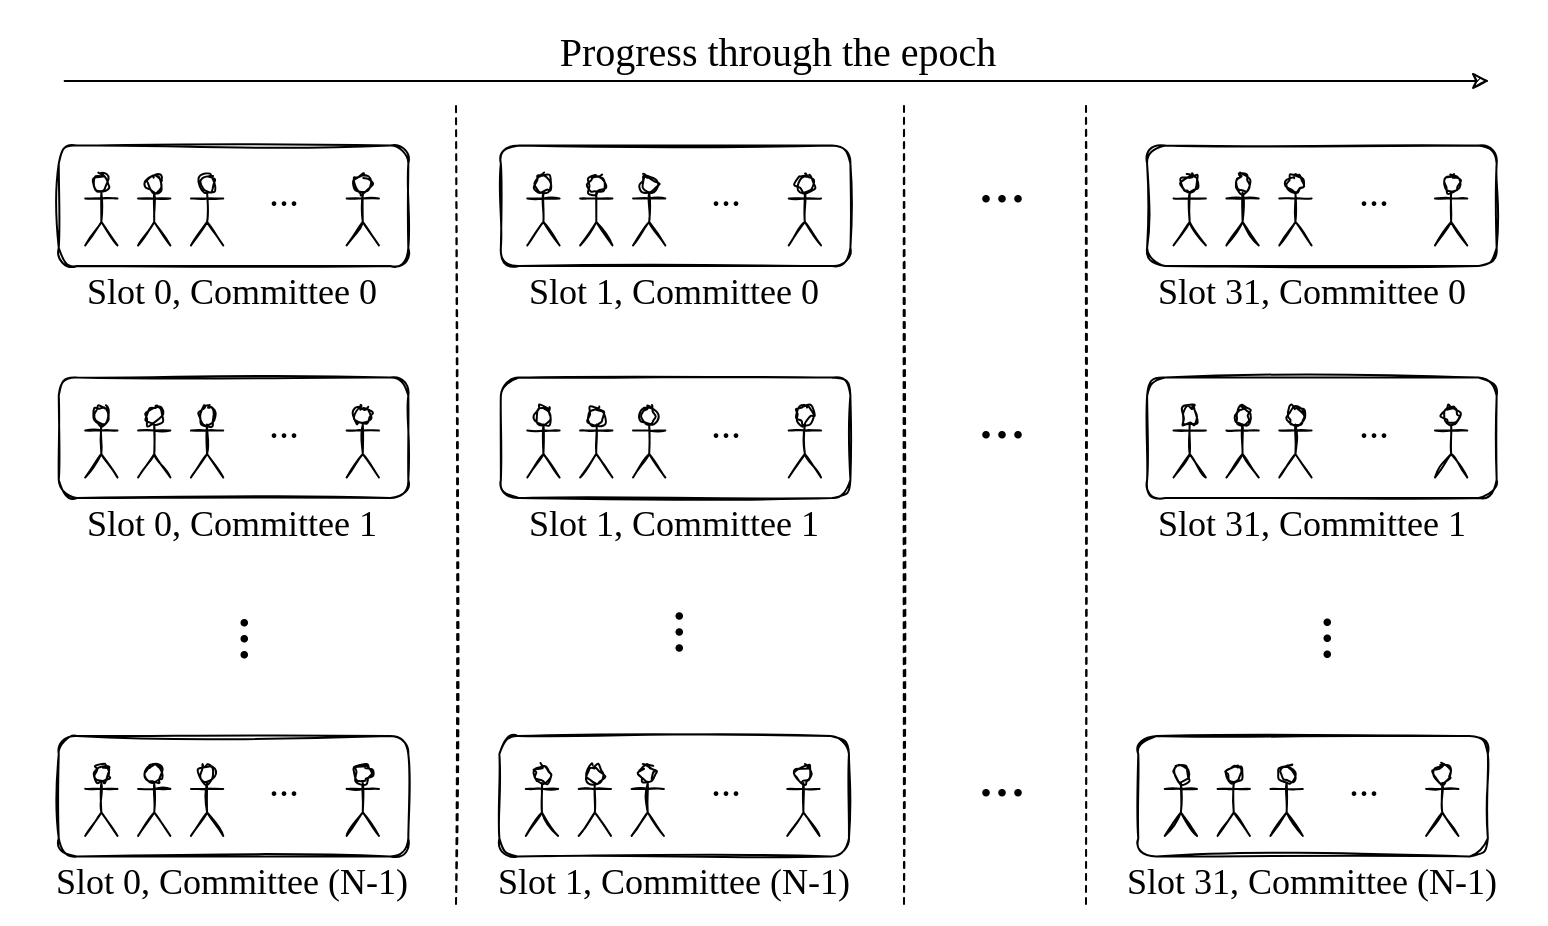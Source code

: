 <mxfile version="20.0.4" type="github">
  <diagram name="all" id="yjzHrt2KiwfoHxwn7fsB">
    <mxGraphModel dx="2062" dy="1091" grid="1" gridSize="10" guides="1" tooltips="1" connect="1" arrows="1" fold="1" page="1" pageScale="1" pageWidth="850" pageHeight="1100" math="0" shadow="0">
      <root>
        <mxCell id="AhHYrD_jLXWVPU9GXJPQ-0" />
        <mxCell id="AhHYrD_jLXWVPU9GXJPQ-1" parent="AhHYrD_jLXWVPU9GXJPQ-0" />
        <mxCell id="4IdpGxViCFuvlN3iOuEt-2" value="" style="endArrow=none;dashed=1;html=1;rounded=0;sketch=1;fontFamily=Gloria Hallelujah;fontSource=https%3A%2F%2Ffonts.googleapis.com%2Fcss%3Ffamily%3DGloria%2BHallelujah;fontSize=32;" parent="AhHYrD_jLXWVPU9GXJPQ-1" edge="1">
          <mxGeometry width="50" height="50" relative="1" as="geometry">
            <mxPoint x="492" y="500" as="sourcePoint" />
            <mxPoint x="492" y="100" as="targetPoint" />
          </mxGeometry>
        </mxCell>
        <mxCell id="AhHYrD_jLXWVPU9GXJPQ-2" value="&lt;font style=&quot;font-size: 32px;&quot; data-font-src=&quot;https://fonts.googleapis.com/css?family=Gloria+Hallelujah&quot; face=&quot;Gloria Hallelujah&quot;&gt;...&lt;/font&gt;" style="text;html=1;strokeColor=none;fillColor=none;align=center;verticalAlign=middle;whiteSpace=wrap;rounded=0;sketch=1;fontSize=32;" parent="AhHYrD_jLXWVPU9GXJPQ-1" vertex="1">
          <mxGeometry x="496.78" y="116.375" width="88.125" height="44.062" as="geometry" />
        </mxCell>
        <mxCell id="AhHYrD_jLXWVPU9GXJPQ-3" value="&lt;font style=&quot;font-size: 32px;&quot; data-font-src=&quot;https://fonts.googleapis.com/css?family=Gloria+Hallelujah&quot; face=&quot;Gloria Hallelujah&quot;&gt;...&lt;/font&gt;" style="text;html=1;strokeColor=none;fillColor=none;align=center;verticalAlign=middle;whiteSpace=wrap;rounded=0;sketch=1;fontSize=32;" parent="AhHYrD_jLXWVPU9GXJPQ-1" vertex="1">
          <mxGeometry x="496.78" y="233.875" width="88.125" height="44.062" as="geometry" />
        </mxCell>
        <mxCell id="AhHYrD_jLXWVPU9GXJPQ-4" value="&lt;font style=&quot;font-size: 32px;&quot; data-font-src=&quot;https://fonts.googleapis.com/css?family=Gloria+Hallelujah&quot; face=&quot;Gloria Hallelujah&quot;&gt;...&lt;/font&gt;" style="text;html=1;strokeColor=none;fillColor=none;align=center;verticalAlign=middle;whiteSpace=wrap;rounded=0;sketch=1;fontSize=32;" parent="AhHYrD_jLXWVPU9GXJPQ-1" vertex="1">
          <mxGeometry x="496.78" y="413.062" width="88.125" height="44.062" as="geometry" />
        </mxCell>
        <mxCell id="AhHYrD_jLXWVPU9GXJPQ-5" value="&lt;font style=&quot;font-size: 32px;&quot; data-font-src=&quot;https://fonts.googleapis.com/css?family=Gloria+Hallelujah&quot; face=&quot;Gloria Hallelujah&quot;&gt;...&lt;/font&gt;" style="text;html=1;strokeColor=none;fillColor=none;align=center;verticalAlign=middle;whiteSpace=wrap;rounded=0;sketch=1;fontSize=32;rotation=90;" parent="AhHYrD_jLXWVPU9GXJPQ-1" vertex="1">
          <mxGeometry x="128.125" y="345.5" width="88.125" height="44.062" as="geometry" />
        </mxCell>
        <mxCell id="AhHYrD_jLXWVPU9GXJPQ-6" value="&lt;font style=&quot;font-size: 32px;&quot; data-font-src=&quot;https://fonts.googleapis.com/css?family=Gloria+Hallelujah&quot; face=&quot;Gloria Hallelujah&quot;&gt;...&lt;/font&gt;" style="text;html=1;strokeColor=none;fillColor=none;align=center;verticalAlign=middle;whiteSpace=wrap;rounded=0;sketch=1;fontSize=32;rotation=90;" parent="AhHYrD_jLXWVPU9GXJPQ-1" vertex="1">
          <mxGeometry x="345.499" y="342.562" width="88.125" height="44.062" as="geometry" />
        </mxCell>
        <mxCell id="AhHYrD_jLXWVPU9GXJPQ-7" value="&lt;font style=&quot;font-size: 32px;&quot; data-font-src=&quot;https://fonts.googleapis.com/css?family=Gloria+Hallelujah&quot; face=&quot;Gloria Hallelujah&quot;&gt;...&lt;/font&gt;" style="text;html=1;strokeColor=none;fillColor=none;align=center;verticalAlign=middle;whiteSpace=wrap;rounded=0;sketch=1;fontSize=32;rotation=90;" parent="AhHYrD_jLXWVPU9GXJPQ-1" vertex="1">
          <mxGeometry x="669.357" y="345.5" width="88.125" height="44.062" as="geometry" />
        </mxCell>
        <mxCell id="AhHYrD_jLXWVPU9GXJPQ-8" value="" style="endArrow=none;dashed=1;html=1;rounded=0;sketch=1;fontFamily=Gloria Hallelujah;fontSource=https%3A%2F%2Ffonts.googleapis.com%2Fcss%3Ffamily%3DGloria%2BHallelujah;fontSize=32;" parent="AhHYrD_jLXWVPU9GXJPQ-1" edge="1">
          <mxGeometry width="50" height="50" relative="1" as="geometry">
            <mxPoint x="268" y="500" as="sourcePoint" />
            <mxPoint x="268" y="100" as="targetPoint" />
          </mxGeometry>
        </mxCell>
        <mxCell id="AhHYrD_jLXWVPU9GXJPQ-9" value="" style="group" parent="AhHYrD_jLXWVPU9GXJPQ-1" vertex="1" connectable="0">
          <mxGeometry x="40" y="120.781" width="232.062" height="94" as="geometry" />
        </mxCell>
        <mxCell id="AhHYrD_jLXWVPU9GXJPQ-10" value="" style="rounded=1;whiteSpace=wrap;html=1;sketch=1;" parent="AhHYrD_jLXWVPU9GXJPQ-9" vertex="1">
          <mxGeometry x="29.375" width="174.781" height="60.219" as="geometry" />
        </mxCell>
        <mxCell id="AhHYrD_jLXWVPU9GXJPQ-11" value="&lt;font style=&quot;font-size: 20px;&quot; data-font-src=&quot;https://fonts.googleapis.com/css?family=Gloria+Hallelujah&quot; face=&quot;Gloria Hallelujah&quot;&gt;...&lt;/font&gt;" style="text;html=1;strokeColor=none;fillColor=none;align=center;verticalAlign=middle;whiteSpace=wrap;rounded=0;sketch=1;" parent="AhHYrD_jLXWVPU9GXJPQ-9" vertex="1">
          <mxGeometry x="98.406" width="88.125" height="44.062" as="geometry" />
        </mxCell>
        <mxCell id="AhHYrD_jLXWVPU9GXJPQ-12" value="" style="shape=umlActor;verticalLabelPosition=bottom;verticalAlign=top;html=1;outlineConnect=0;sketch=1;" parent="AhHYrD_jLXWVPU9GXJPQ-9" vertex="1">
          <mxGeometry x="42.594" y="14.688" width="16.156" height="35.25" as="geometry" />
        </mxCell>
        <mxCell id="AhHYrD_jLXWVPU9GXJPQ-13" value="&lt;font style=&quot;font-size: 18px;&quot;&gt;Slot 0, Committee 0&lt;/font&gt;" style="text;html=1;strokeColor=none;fillColor=none;align=center;verticalAlign=middle;whiteSpace=wrap;rounded=0;sketch=1;fontFamily=Gloria Hallelujah;fontSource=https%3A%2F%2Ffonts.googleapis.com%2Fcss%3Ffamily%3DGloria%2BHallelujah;fontSize=20;" parent="AhHYrD_jLXWVPU9GXJPQ-9" vertex="1">
          <mxGeometry y="49.938" width="232.062" height="44.062" as="geometry" />
        </mxCell>
        <mxCell id="AhHYrD_jLXWVPU9GXJPQ-14" value="" style="shape=umlActor;verticalLabelPosition=bottom;verticalAlign=top;html=1;outlineConnect=0;sketch=1;" parent="AhHYrD_jLXWVPU9GXJPQ-9" vertex="1">
          <mxGeometry x="69.031" y="14.688" width="16.156" height="35.25" as="geometry" />
        </mxCell>
        <mxCell id="AhHYrD_jLXWVPU9GXJPQ-15" value="" style="shape=umlActor;verticalLabelPosition=bottom;verticalAlign=top;html=1;outlineConnect=0;sketch=1;" parent="AhHYrD_jLXWVPU9GXJPQ-9" vertex="1">
          <mxGeometry x="95.468" y="14.688" width="16.156" height="35.25" as="geometry" />
        </mxCell>
        <mxCell id="AhHYrD_jLXWVPU9GXJPQ-16" value="" style="shape=umlActor;verticalLabelPosition=bottom;verticalAlign=top;html=1;outlineConnect=0;sketch=1;" parent="AhHYrD_jLXWVPU9GXJPQ-9" vertex="1">
          <mxGeometry x="173.312" y="14.688" width="16.156" height="35.25" as="geometry" />
        </mxCell>
        <mxCell id="AhHYrD_jLXWVPU9GXJPQ-17" value="" style="group" parent="AhHYrD_jLXWVPU9GXJPQ-1" vertex="1" connectable="0">
          <mxGeometry x="40" y="236.812" width="232.062" height="94" as="geometry" />
        </mxCell>
        <mxCell id="AhHYrD_jLXWVPU9GXJPQ-18" value="" style="rounded=1;whiteSpace=wrap;html=1;sketch=1;" parent="AhHYrD_jLXWVPU9GXJPQ-17" vertex="1">
          <mxGeometry x="29.375" width="174.781" height="60.219" as="geometry" />
        </mxCell>
        <mxCell id="AhHYrD_jLXWVPU9GXJPQ-19" value="&lt;font style=&quot;font-size: 20px;&quot; data-font-src=&quot;https://fonts.googleapis.com/css?family=Gloria+Hallelujah&quot; face=&quot;Gloria Hallelujah&quot;&gt;...&lt;/font&gt;" style="text;html=1;strokeColor=none;fillColor=none;align=center;verticalAlign=middle;whiteSpace=wrap;rounded=0;sketch=1;" parent="AhHYrD_jLXWVPU9GXJPQ-17" vertex="1">
          <mxGeometry x="98.406" width="88.125" height="44.062" as="geometry" />
        </mxCell>
        <mxCell id="AhHYrD_jLXWVPU9GXJPQ-20" value="" style="shape=umlActor;verticalLabelPosition=bottom;verticalAlign=top;html=1;outlineConnect=0;sketch=1;" parent="AhHYrD_jLXWVPU9GXJPQ-17" vertex="1">
          <mxGeometry x="42.594" y="14.688" width="16.156" height="35.25" as="geometry" />
        </mxCell>
        <mxCell id="AhHYrD_jLXWVPU9GXJPQ-21" value="&lt;font style=&quot;font-size: 18px;&quot;&gt;Slot 0, Committee 1&lt;br&gt;&lt;/font&gt;" style="text;html=1;strokeColor=none;fillColor=none;align=center;verticalAlign=middle;whiteSpace=wrap;rounded=0;sketch=1;fontFamily=Gloria Hallelujah;fontSource=https%3A%2F%2Ffonts.googleapis.com%2Fcss%3Ffamily%3DGloria%2BHallelujah;fontSize=20;" parent="AhHYrD_jLXWVPU9GXJPQ-17" vertex="1">
          <mxGeometry y="49.938" width="232.062" height="44.062" as="geometry" />
        </mxCell>
        <mxCell id="AhHYrD_jLXWVPU9GXJPQ-22" value="" style="shape=umlActor;verticalLabelPosition=bottom;verticalAlign=top;html=1;outlineConnect=0;sketch=1;" parent="AhHYrD_jLXWVPU9GXJPQ-17" vertex="1">
          <mxGeometry x="69.031" y="14.688" width="16.156" height="35.25" as="geometry" />
        </mxCell>
        <mxCell id="AhHYrD_jLXWVPU9GXJPQ-23" value="" style="shape=umlActor;verticalLabelPosition=bottom;verticalAlign=top;html=1;outlineConnect=0;sketch=1;" parent="AhHYrD_jLXWVPU9GXJPQ-17" vertex="1">
          <mxGeometry x="95.468" y="14.688" width="16.156" height="35.25" as="geometry" />
        </mxCell>
        <mxCell id="AhHYrD_jLXWVPU9GXJPQ-24" value="" style="shape=umlActor;verticalLabelPosition=bottom;verticalAlign=top;html=1;outlineConnect=0;sketch=1;" parent="AhHYrD_jLXWVPU9GXJPQ-17" vertex="1">
          <mxGeometry x="173.312" y="14.688" width="16.156" height="35.25" as="geometry" />
        </mxCell>
        <mxCell id="AhHYrD_jLXWVPU9GXJPQ-25" value="" style="group" parent="AhHYrD_jLXWVPU9GXJPQ-1" vertex="1" connectable="0">
          <mxGeometry x="40" y="416" width="232.062" height="94" as="geometry" />
        </mxCell>
        <mxCell id="AhHYrD_jLXWVPU9GXJPQ-26" value="" style="rounded=1;whiteSpace=wrap;html=1;sketch=1;" parent="AhHYrD_jLXWVPU9GXJPQ-25" vertex="1">
          <mxGeometry x="29.375" width="174.781" height="60.219" as="geometry" />
        </mxCell>
        <mxCell id="AhHYrD_jLXWVPU9GXJPQ-27" value="&lt;font style=&quot;font-size: 20px;&quot; data-font-src=&quot;https://fonts.googleapis.com/css?family=Gloria+Hallelujah&quot; face=&quot;Gloria Hallelujah&quot;&gt;...&lt;/font&gt;" style="text;html=1;strokeColor=none;fillColor=none;align=center;verticalAlign=middle;whiteSpace=wrap;rounded=0;sketch=1;" parent="AhHYrD_jLXWVPU9GXJPQ-25" vertex="1">
          <mxGeometry x="98.406" width="88.125" height="44.062" as="geometry" />
        </mxCell>
        <mxCell id="AhHYrD_jLXWVPU9GXJPQ-28" value="" style="shape=umlActor;verticalLabelPosition=bottom;verticalAlign=top;html=1;outlineConnect=0;sketch=1;" parent="AhHYrD_jLXWVPU9GXJPQ-25" vertex="1">
          <mxGeometry x="42.594" y="14.688" width="16.156" height="35.25" as="geometry" />
        </mxCell>
        <mxCell id="AhHYrD_jLXWVPU9GXJPQ-29" value="&lt;font style=&quot;font-size: 18px;&quot;&gt;Slot 0, Committee (N-1)&lt;br&gt;&lt;/font&gt;" style="text;html=1;strokeColor=none;fillColor=none;align=center;verticalAlign=middle;whiteSpace=wrap;rounded=0;sketch=1;fontFamily=Gloria Hallelujah;fontSource=https%3A%2F%2Ffonts.googleapis.com%2Fcss%3Ffamily%3DGloria%2BHallelujah;fontSize=20;" parent="AhHYrD_jLXWVPU9GXJPQ-25" vertex="1">
          <mxGeometry y="49.938" width="232.062" height="44.062" as="geometry" />
        </mxCell>
        <mxCell id="AhHYrD_jLXWVPU9GXJPQ-30" value="" style="shape=umlActor;verticalLabelPosition=bottom;verticalAlign=top;html=1;outlineConnect=0;sketch=1;" parent="AhHYrD_jLXWVPU9GXJPQ-25" vertex="1">
          <mxGeometry x="69.031" y="14.688" width="16.156" height="35.25" as="geometry" />
        </mxCell>
        <mxCell id="AhHYrD_jLXWVPU9GXJPQ-31" value="" style="shape=umlActor;verticalLabelPosition=bottom;verticalAlign=top;html=1;outlineConnect=0;sketch=1;" parent="AhHYrD_jLXWVPU9GXJPQ-25" vertex="1">
          <mxGeometry x="95.468" y="14.688" width="16.156" height="35.25" as="geometry" />
        </mxCell>
        <mxCell id="AhHYrD_jLXWVPU9GXJPQ-32" value="" style="shape=umlActor;verticalLabelPosition=bottom;verticalAlign=top;html=1;outlineConnect=0;sketch=1;" parent="AhHYrD_jLXWVPU9GXJPQ-25" vertex="1">
          <mxGeometry x="173.312" y="14.688" width="16.156" height="35.25" as="geometry" />
        </mxCell>
        <mxCell id="AhHYrD_jLXWVPU9GXJPQ-33" value="" style="group" parent="AhHYrD_jLXWVPU9GXJPQ-1" vertex="1" connectable="0">
          <mxGeometry x="261.046" y="416" width="232.062" height="94" as="geometry" />
        </mxCell>
        <mxCell id="AhHYrD_jLXWVPU9GXJPQ-34" value="" style="rounded=1;whiteSpace=wrap;html=1;sketch=1;" parent="AhHYrD_jLXWVPU9GXJPQ-33" vertex="1">
          <mxGeometry x="28.641" width="174.781" height="60.219" as="geometry" />
        </mxCell>
        <mxCell id="AhHYrD_jLXWVPU9GXJPQ-35" value="&lt;font style=&quot;font-size: 20px;&quot; data-font-src=&quot;https://fonts.googleapis.com/css?family=Gloria+Hallelujah&quot; face=&quot;Gloria Hallelujah&quot;&gt;...&lt;/font&gt;" style="text;html=1;strokeColor=none;fillColor=none;align=center;verticalAlign=middle;whiteSpace=wrap;rounded=0;sketch=1;" parent="AhHYrD_jLXWVPU9GXJPQ-33" vertex="1">
          <mxGeometry x="97.672" width="88.125" height="44.062" as="geometry" />
        </mxCell>
        <mxCell id="AhHYrD_jLXWVPU9GXJPQ-36" value="" style="shape=umlActor;verticalLabelPosition=bottom;verticalAlign=top;html=1;outlineConnect=0;sketch=1;" parent="AhHYrD_jLXWVPU9GXJPQ-33" vertex="1">
          <mxGeometry x="41.859" y="14.688" width="16.156" height="35.25" as="geometry" />
        </mxCell>
        <mxCell id="AhHYrD_jLXWVPU9GXJPQ-37" value="" style="shape=umlActor;verticalLabelPosition=bottom;verticalAlign=top;html=1;outlineConnect=0;sketch=1;" parent="AhHYrD_jLXWVPU9GXJPQ-33" vertex="1">
          <mxGeometry x="68.297" y="14.688" width="16.156" height="35.25" as="geometry" />
        </mxCell>
        <mxCell id="AhHYrD_jLXWVPU9GXJPQ-38" value="" style="shape=umlActor;verticalLabelPosition=bottom;verticalAlign=top;html=1;outlineConnect=0;sketch=1;" parent="AhHYrD_jLXWVPU9GXJPQ-33" vertex="1">
          <mxGeometry x="94.734" y="14.688" width="16.156" height="35.25" as="geometry" />
        </mxCell>
        <mxCell id="AhHYrD_jLXWVPU9GXJPQ-39" value="" style="shape=umlActor;verticalLabelPosition=bottom;verticalAlign=top;html=1;outlineConnect=0;sketch=1;" parent="AhHYrD_jLXWVPU9GXJPQ-33" vertex="1">
          <mxGeometry x="172.578" y="14.688" width="16.156" height="35.25" as="geometry" />
        </mxCell>
        <mxCell id="AhHYrD_jLXWVPU9GXJPQ-40" value="&lt;font style=&quot;font-size: 18px;&quot;&gt;Slot 1, Committee (N-1)&lt;br&gt;&lt;/font&gt;" style="text;html=1;strokeColor=none;fillColor=none;align=center;verticalAlign=middle;whiteSpace=wrap;rounded=0;sketch=1;fontFamily=Gloria Hallelujah;fontSource=https%3A%2F%2Ffonts.googleapis.com%2Fcss%3Ffamily%3DGloria%2BHallelujah;fontSize=20;" parent="AhHYrD_jLXWVPU9GXJPQ-33" vertex="1">
          <mxGeometry y="49.938" width="232.062" height="44.062" as="geometry" />
        </mxCell>
        <mxCell id="AhHYrD_jLXWVPU9GXJPQ-41" value="" style="group" parent="AhHYrD_jLXWVPU9GXJPQ-1" vertex="1" connectable="0">
          <mxGeometry x="261.046" y="236.812" width="232.062" height="94" as="geometry" />
        </mxCell>
        <mxCell id="AhHYrD_jLXWVPU9GXJPQ-42" value="" style="rounded=1;whiteSpace=wrap;html=1;sketch=1;" parent="AhHYrD_jLXWVPU9GXJPQ-41" vertex="1">
          <mxGeometry x="29.375" width="174.781" height="60.219" as="geometry" />
        </mxCell>
        <mxCell id="AhHYrD_jLXWVPU9GXJPQ-43" value="&lt;font style=&quot;font-size: 20px;&quot; data-font-src=&quot;https://fonts.googleapis.com/css?family=Gloria+Hallelujah&quot; face=&quot;Gloria Hallelujah&quot;&gt;...&lt;/font&gt;" style="text;html=1;strokeColor=none;fillColor=none;align=center;verticalAlign=middle;whiteSpace=wrap;rounded=0;sketch=1;" parent="AhHYrD_jLXWVPU9GXJPQ-41" vertex="1">
          <mxGeometry x="98.406" width="88.125" height="44.062" as="geometry" />
        </mxCell>
        <mxCell id="AhHYrD_jLXWVPU9GXJPQ-44" value="" style="shape=umlActor;verticalLabelPosition=bottom;verticalAlign=top;html=1;outlineConnect=0;sketch=1;" parent="AhHYrD_jLXWVPU9GXJPQ-41" vertex="1">
          <mxGeometry x="42.594" y="14.688" width="16.156" height="35.25" as="geometry" />
        </mxCell>
        <mxCell id="AhHYrD_jLXWVPU9GXJPQ-45" value="&lt;font style=&quot;font-size: 18px;&quot;&gt;Slot 1, Committee 1&lt;br&gt;&lt;/font&gt;" style="text;html=1;strokeColor=none;fillColor=none;align=center;verticalAlign=middle;whiteSpace=wrap;rounded=0;sketch=1;fontFamily=Gloria Hallelujah;fontSource=https%3A%2F%2Ffonts.googleapis.com%2Fcss%3Ffamily%3DGloria%2BHallelujah;fontSize=20;" parent="AhHYrD_jLXWVPU9GXJPQ-41" vertex="1">
          <mxGeometry y="49.938" width="232.062" height="44.062" as="geometry" />
        </mxCell>
        <mxCell id="AhHYrD_jLXWVPU9GXJPQ-46" value="" style="shape=umlActor;verticalLabelPosition=bottom;verticalAlign=top;html=1;outlineConnect=0;sketch=1;" parent="AhHYrD_jLXWVPU9GXJPQ-41" vertex="1">
          <mxGeometry x="69.031" y="14.688" width="16.156" height="35.25" as="geometry" />
        </mxCell>
        <mxCell id="AhHYrD_jLXWVPU9GXJPQ-47" value="" style="shape=umlActor;verticalLabelPosition=bottom;verticalAlign=top;html=1;outlineConnect=0;sketch=1;" parent="AhHYrD_jLXWVPU9GXJPQ-41" vertex="1">
          <mxGeometry x="95.468" y="14.688" width="16.156" height="35.25" as="geometry" />
        </mxCell>
        <mxCell id="AhHYrD_jLXWVPU9GXJPQ-48" value="" style="shape=umlActor;verticalLabelPosition=bottom;verticalAlign=top;html=1;outlineConnect=0;sketch=1;" parent="AhHYrD_jLXWVPU9GXJPQ-41" vertex="1">
          <mxGeometry x="173.312" y="14.688" width="16.156" height="35.25" as="geometry" />
        </mxCell>
        <mxCell id="AhHYrD_jLXWVPU9GXJPQ-49" value="" style="group" parent="AhHYrD_jLXWVPU9GXJPQ-1" vertex="1" connectable="0">
          <mxGeometry x="261.046" y="120.781" width="232.062" height="94" as="geometry" />
        </mxCell>
        <mxCell id="AhHYrD_jLXWVPU9GXJPQ-50" value="" style="rounded=1;whiteSpace=wrap;html=1;sketch=1;" parent="AhHYrD_jLXWVPU9GXJPQ-49" vertex="1">
          <mxGeometry x="29.375" width="174.781" height="60.219" as="geometry" />
        </mxCell>
        <mxCell id="AhHYrD_jLXWVPU9GXJPQ-51" value="&lt;font style=&quot;font-size: 20px;&quot; data-font-src=&quot;https://fonts.googleapis.com/css?family=Gloria+Hallelujah&quot; face=&quot;Gloria Hallelujah&quot;&gt;...&lt;/font&gt;" style="text;html=1;strokeColor=none;fillColor=none;align=center;verticalAlign=middle;whiteSpace=wrap;rounded=0;sketch=1;" parent="AhHYrD_jLXWVPU9GXJPQ-49" vertex="1">
          <mxGeometry x="98.406" width="88.125" height="44.062" as="geometry" />
        </mxCell>
        <mxCell id="AhHYrD_jLXWVPU9GXJPQ-52" value="" style="shape=umlActor;verticalLabelPosition=bottom;verticalAlign=top;html=1;outlineConnect=0;sketch=1;" parent="AhHYrD_jLXWVPU9GXJPQ-49" vertex="1">
          <mxGeometry x="42.594" y="14.688" width="16.156" height="35.25" as="geometry" />
        </mxCell>
        <mxCell id="AhHYrD_jLXWVPU9GXJPQ-53" value="&lt;font style=&quot;font-size: 18px;&quot;&gt;Slot 1, Committee 0&lt;/font&gt;" style="text;html=1;strokeColor=none;fillColor=none;align=center;verticalAlign=middle;whiteSpace=wrap;rounded=0;sketch=1;fontFamily=Gloria Hallelujah;fontSource=https%3A%2F%2Ffonts.googleapis.com%2Fcss%3Ffamily%3DGloria%2BHallelujah;fontSize=20;" parent="AhHYrD_jLXWVPU9GXJPQ-49" vertex="1">
          <mxGeometry y="49.938" width="232.062" height="44.062" as="geometry" />
        </mxCell>
        <mxCell id="AhHYrD_jLXWVPU9GXJPQ-54" value="" style="shape=umlActor;verticalLabelPosition=bottom;verticalAlign=top;html=1;outlineConnect=0;sketch=1;" parent="AhHYrD_jLXWVPU9GXJPQ-49" vertex="1">
          <mxGeometry x="69.031" y="14.688" width="16.156" height="35.25" as="geometry" />
        </mxCell>
        <mxCell id="AhHYrD_jLXWVPU9GXJPQ-55" value="" style="shape=umlActor;verticalLabelPosition=bottom;verticalAlign=top;html=1;outlineConnect=0;sketch=1;" parent="AhHYrD_jLXWVPU9GXJPQ-49" vertex="1">
          <mxGeometry x="95.468" y="14.688" width="16.156" height="35.25" as="geometry" />
        </mxCell>
        <mxCell id="AhHYrD_jLXWVPU9GXJPQ-56" value="" style="shape=umlActor;verticalLabelPosition=bottom;verticalAlign=top;html=1;outlineConnect=0;sketch=1;" parent="AhHYrD_jLXWVPU9GXJPQ-49" vertex="1">
          <mxGeometry x="173.312" y="14.688" width="16.156" height="35.25" as="geometry" />
        </mxCell>
        <mxCell id="AhHYrD_jLXWVPU9GXJPQ-57" value="" style="group" parent="AhHYrD_jLXWVPU9GXJPQ-1" vertex="1" connectable="0">
          <mxGeometry x="580.498" y="416" width="232.062" height="94" as="geometry" />
        </mxCell>
        <mxCell id="AhHYrD_jLXWVPU9GXJPQ-58" value="" style="rounded=1;whiteSpace=wrap;html=1;sketch=1;" parent="AhHYrD_jLXWVPU9GXJPQ-57" vertex="1">
          <mxGeometry x="28.641" width="174.781" height="60.219" as="geometry" />
        </mxCell>
        <mxCell id="AhHYrD_jLXWVPU9GXJPQ-59" value="&lt;font style=&quot;font-size: 20px;&quot; data-font-src=&quot;https://fonts.googleapis.com/css?family=Gloria+Hallelujah&quot; face=&quot;Gloria Hallelujah&quot;&gt;...&lt;/font&gt;" style="text;html=1;strokeColor=none;fillColor=none;align=center;verticalAlign=middle;whiteSpace=wrap;rounded=0;sketch=1;" parent="AhHYrD_jLXWVPU9GXJPQ-57" vertex="1">
          <mxGeometry x="97.672" width="88.125" height="44.062" as="geometry" />
        </mxCell>
        <mxCell id="AhHYrD_jLXWVPU9GXJPQ-60" value="" style="shape=umlActor;verticalLabelPosition=bottom;verticalAlign=top;html=1;outlineConnect=0;sketch=1;" parent="AhHYrD_jLXWVPU9GXJPQ-57" vertex="1">
          <mxGeometry x="41.859" y="14.688" width="16.156" height="35.25" as="geometry" />
        </mxCell>
        <mxCell id="AhHYrD_jLXWVPU9GXJPQ-61" value="" style="shape=umlActor;verticalLabelPosition=bottom;verticalAlign=top;html=1;outlineConnect=0;sketch=1;" parent="AhHYrD_jLXWVPU9GXJPQ-57" vertex="1">
          <mxGeometry x="68.297" y="14.688" width="16.156" height="35.25" as="geometry" />
        </mxCell>
        <mxCell id="AhHYrD_jLXWVPU9GXJPQ-62" value="" style="shape=umlActor;verticalLabelPosition=bottom;verticalAlign=top;html=1;outlineConnect=0;sketch=1;" parent="AhHYrD_jLXWVPU9GXJPQ-57" vertex="1">
          <mxGeometry x="94.734" y="14.688" width="16.156" height="35.25" as="geometry" />
        </mxCell>
        <mxCell id="AhHYrD_jLXWVPU9GXJPQ-63" value="" style="shape=umlActor;verticalLabelPosition=bottom;verticalAlign=top;html=1;outlineConnect=0;sketch=1;" parent="AhHYrD_jLXWVPU9GXJPQ-57" vertex="1">
          <mxGeometry x="172.578" y="14.688" width="16.156" height="35.25" as="geometry" />
        </mxCell>
        <mxCell id="AhHYrD_jLXWVPU9GXJPQ-64" value="&lt;font style=&quot;font-size: 18px;&quot;&gt;Slot 31, Committee (N-1)&lt;br&gt;&lt;/font&gt;" style="text;html=1;strokeColor=none;fillColor=none;align=center;verticalAlign=middle;whiteSpace=wrap;rounded=0;sketch=1;fontFamily=Gloria Hallelujah;fontSource=https%3A%2F%2Ffonts.googleapis.com%2Fcss%3Ffamily%3DGloria%2BHallelujah;fontSize=20;" parent="AhHYrD_jLXWVPU9GXJPQ-57" vertex="1">
          <mxGeometry y="49.938" width="232.062" height="44.062" as="geometry" />
        </mxCell>
        <mxCell id="AhHYrD_jLXWVPU9GXJPQ-65" value="" style="group" parent="AhHYrD_jLXWVPU9GXJPQ-1" vertex="1" connectable="0">
          <mxGeometry x="580.498" y="236.812" width="232.062" height="94" as="geometry" />
        </mxCell>
        <mxCell id="AhHYrD_jLXWVPU9GXJPQ-66" value="" style="rounded=1;whiteSpace=wrap;html=1;sketch=1;" parent="AhHYrD_jLXWVPU9GXJPQ-65" vertex="1">
          <mxGeometry x="33.047" width="174.781" height="60.219" as="geometry" />
        </mxCell>
        <mxCell id="AhHYrD_jLXWVPU9GXJPQ-67" value="&lt;font style=&quot;font-size: 20px;&quot; data-font-src=&quot;https://fonts.googleapis.com/css?family=Gloria+Hallelujah&quot; face=&quot;Gloria Hallelujah&quot;&gt;...&lt;/font&gt;" style="text;html=1;strokeColor=none;fillColor=none;align=center;verticalAlign=middle;whiteSpace=wrap;rounded=0;sketch=1;" parent="AhHYrD_jLXWVPU9GXJPQ-65" vertex="1">
          <mxGeometry x="102.078" width="88.125" height="44.062" as="geometry" />
        </mxCell>
        <mxCell id="AhHYrD_jLXWVPU9GXJPQ-68" value="" style="shape=umlActor;verticalLabelPosition=bottom;verticalAlign=top;html=1;outlineConnect=0;sketch=1;" parent="AhHYrD_jLXWVPU9GXJPQ-65" vertex="1">
          <mxGeometry x="46.265" y="14.688" width="16.156" height="35.25" as="geometry" />
        </mxCell>
        <mxCell id="AhHYrD_jLXWVPU9GXJPQ-69" value="" style="shape=umlActor;verticalLabelPosition=bottom;verticalAlign=top;html=1;outlineConnect=0;sketch=1;" parent="AhHYrD_jLXWVPU9GXJPQ-65" vertex="1">
          <mxGeometry x="72.703" y="14.688" width="16.156" height="35.25" as="geometry" />
        </mxCell>
        <mxCell id="AhHYrD_jLXWVPU9GXJPQ-70" value="" style="shape=umlActor;verticalLabelPosition=bottom;verticalAlign=top;html=1;outlineConnect=0;sketch=1;" parent="AhHYrD_jLXWVPU9GXJPQ-65" vertex="1">
          <mxGeometry x="99.14" y="14.688" width="16.156" height="35.25" as="geometry" />
        </mxCell>
        <mxCell id="AhHYrD_jLXWVPU9GXJPQ-71" value="" style="shape=umlActor;verticalLabelPosition=bottom;verticalAlign=top;html=1;outlineConnect=0;sketch=1;" parent="AhHYrD_jLXWVPU9GXJPQ-65" vertex="1">
          <mxGeometry x="176.984" y="14.688" width="16.156" height="35.25" as="geometry" />
        </mxCell>
        <mxCell id="AhHYrD_jLXWVPU9GXJPQ-72" value="&lt;font style=&quot;font-size: 18px;&quot;&gt;Slot 31, Committee 1&lt;br&gt;&lt;/font&gt;" style="text;html=1;strokeColor=none;fillColor=none;align=center;verticalAlign=middle;whiteSpace=wrap;rounded=0;sketch=1;fontFamily=Gloria Hallelujah;fontSource=https%3A%2F%2Ffonts.googleapis.com%2Fcss%3Ffamily%3DGloria%2BHallelujah;fontSize=20;" parent="AhHYrD_jLXWVPU9GXJPQ-65" vertex="1">
          <mxGeometry y="49.938" width="232.062" height="44.062" as="geometry" />
        </mxCell>
        <mxCell id="AhHYrD_jLXWVPU9GXJPQ-73" value="" style="group" parent="AhHYrD_jLXWVPU9GXJPQ-1" vertex="1" connectable="0">
          <mxGeometry x="580.498" y="120.781" width="232.062" height="94" as="geometry" />
        </mxCell>
        <mxCell id="AhHYrD_jLXWVPU9GXJPQ-74" value="" style="rounded=1;whiteSpace=wrap;html=1;sketch=1;" parent="AhHYrD_jLXWVPU9GXJPQ-73" vertex="1">
          <mxGeometry x="33.047" width="174.781" height="60.219" as="geometry" />
        </mxCell>
        <mxCell id="AhHYrD_jLXWVPU9GXJPQ-75" value="&lt;font style=&quot;font-size: 20px;&quot; data-font-src=&quot;https://fonts.googleapis.com/css?family=Gloria+Hallelujah&quot; face=&quot;Gloria Hallelujah&quot;&gt;...&lt;/font&gt;" style="text;html=1;strokeColor=none;fillColor=none;align=center;verticalAlign=middle;whiteSpace=wrap;rounded=0;sketch=1;" parent="AhHYrD_jLXWVPU9GXJPQ-73" vertex="1">
          <mxGeometry x="102.078" width="88.125" height="44.062" as="geometry" />
        </mxCell>
        <mxCell id="AhHYrD_jLXWVPU9GXJPQ-76" value="" style="shape=umlActor;verticalLabelPosition=bottom;verticalAlign=top;html=1;outlineConnect=0;sketch=1;" parent="AhHYrD_jLXWVPU9GXJPQ-73" vertex="1">
          <mxGeometry x="46.265" y="14.688" width="16.156" height="35.25" as="geometry" />
        </mxCell>
        <mxCell id="AhHYrD_jLXWVPU9GXJPQ-77" value="" style="shape=umlActor;verticalLabelPosition=bottom;verticalAlign=top;html=1;outlineConnect=0;sketch=1;" parent="AhHYrD_jLXWVPU9GXJPQ-73" vertex="1">
          <mxGeometry x="72.703" y="14.688" width="16.156" height="35.25" as="geometry" />
        </mxCell>
        <mxCell id="AhHYrD_jLXWVPU9GXJPQ-78" value="" style="shape=umlActor;verticalLabelPosition=bottom;verticalAlign=top;html=1;outlineConnect=0;sketch=1;" parent="AhHYrD_jLXWVPU9GXJPQ-73" vertex="1">
          <mxGeometry x="99.14" y="14.688" width="16.156" height="35.25" as="geometry" />
        </mxCell>
        <mxCell id="AhHYrD_jLXWVPU9GXJPQ-79" value="" style="shape=umlActor;verticalLabelPosition=bottom;verticalAlign=top;html=1;outlineConnect=0;sketch=1;" parent="AhHYrD_jLXWVPU9GXJPQ-73" vertex="1">
          <mxGeometry x="176.984" y="14.688" width="16.156" height="35.25" as="geometry" />
        </mxCell>
        <mxCell id="AhHYrD_jLXWVPU9GXJPQ-80" value="&lt;font style=&quot;font-size: 18px;&quot;&gt;Slot 31, Committee 0&lt;/font&gt;" style="text;html=1;strokeColor=none;fillColor=none;align=center;verticalAlign=middle;whiteSpace=wrap;rounded=0;sketch=1;fontFamily=Gloria Hallelujah;fontSource=https%3A%2F%2Ffonts.googleapis.com%2Fcss%3Ffamily%3DGloria%2BHallelujah;fontSize=20;" parent="AhHYrD_jLXWVPU9GXJPQ-73" vertex="1">
          <mxGeometry y="49.938" width="232.062" height="44.062" as="geometry" />
        </mxCell>
        <mxCell id="AhHYrD_jLXWVPU9GXJPQ-83" value="" style="endArrow=classic;html=1;rounded=0;shadow=0;sketch=1;fontFamily=Gloria Hallelujah;fontSource=https%3A%2F%2Ffonts.googleapis.com%2Fcss%3Ffamily%3DGloria%2BHallelujah;fontSize=32;" parent="AhHYrD_jLXWVPU9GXJPQ-1" edge="1">
          <mxGeometry width="50" height="50" relative="1" as="geometry">
            <mxPoint x="72.312" y="88.469" as="sourcePoint" />
            <mxPoint x="784.654" y="88.469" as="targetPoint" />
          </mxGeometry>
        </mxCell>
        <mxCell id="AhHYrD_jLXWVPU9GXJPQ-84" value="&lt;font style=&quot;font-size: 20px;&quot;&gt;Progress through the epoch&lt;/font&gt;" style="text;html=1;strokeColor=none;fillColor=none;align=center;verticalAlign=middle;whiteSpace=wrap;rounded=0;sketch=1;fontFamily=Gloria Hallelujah;fontSource=https%3A%2F%2Ffonts.googleapis.com%2Fcss%3Ffamily%3DGloria%2BHallelujah;fontSize=32;" parent="AhHYrD_jLXWVPU9GXJPQ-1" vertex="1">
          <mxGeometry x="116.375" y="48" width="625.685" height="44.062" as="geometry" />
        </mxCell>
        <mxCell id="4IdpGxViCFuvlN3iOuEt-3" value="" style="endArrow=none;dashed=1;html=1;rounded=0;sketch=1;fontFamily=Gloria Hallelujah;fontSource=https%3A%2F%2Ffonts.googleapis.com%2Fcss%3Ffamily%3DGloria%2BHallelujah;fontSize=32;" parent="AhHYrD_jLXWVPU9GXJPQ-1" edge="1">
          <mxGeometry width="50" height="50" relative="1" as="geometry">
            <mxPoint x="583" y="500" as="sourcePoint" />
            <mxPoint x="583" y="100" as="targetPoint" />
          </mxGeometry>
        </mxCell>
      </root>
    </mxGraphModel>
  </diagram>
</mxfile>
